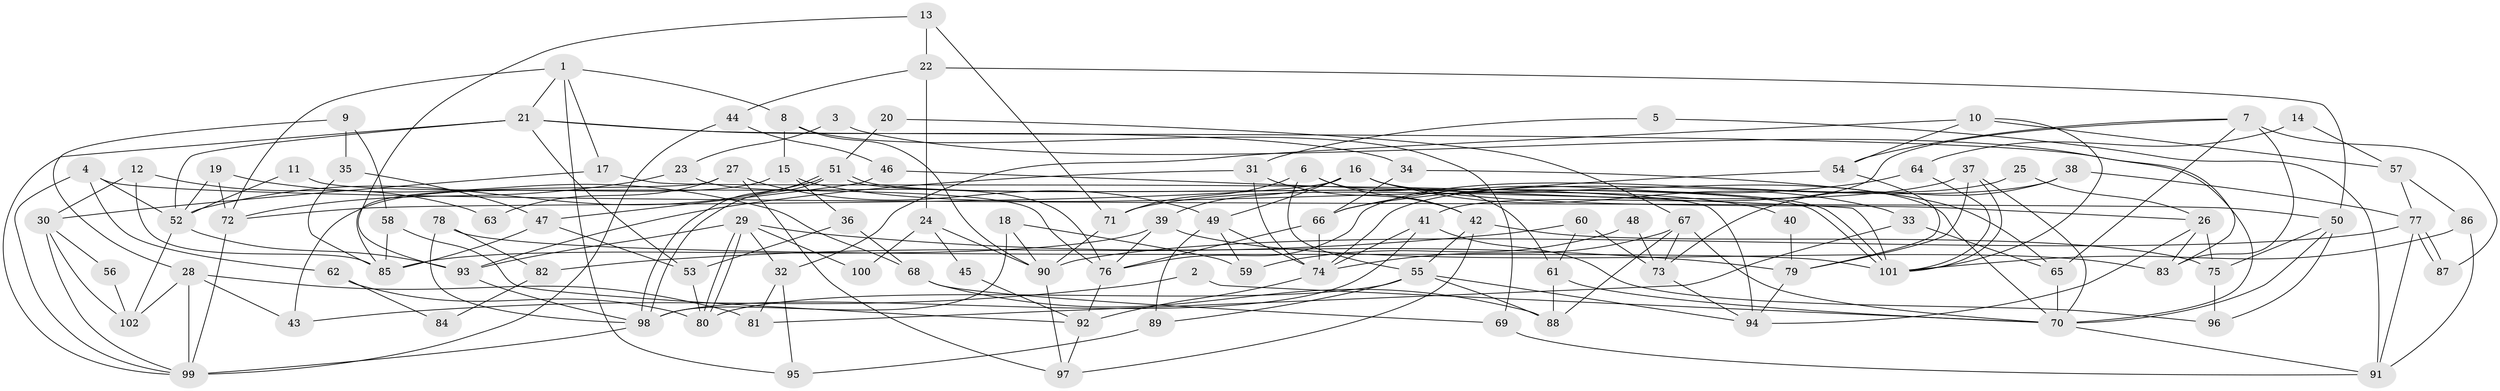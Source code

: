 // coarse degree distribution, {9: 0.0975609756097561, 11: 0.024390243902439025, 7: 0.14634146341463414, 4: 0.1951219512195122, 6: 0.07317073170731707, 2: 0.0975609756097561, 3: 0.12195121951219512, 10: 0.04878048780487805, 8: 0.07317073170731707, 5: 0.07317073170731707, 14: 0.024390243902439025, 13: 0.024390243902439025}
// Generated by graph-tools (version 1.1) at 2025/50/03/04/25 22:50:55]
// undirected, 102 vertices, 204 edges
graph export_dot {
  node [color=gray90,style=filled];
  1;
  2;
  3;
  4;
  5;
  6;
  7;
  8;
  9;
  10;
  11;
  12;
  13;
  14;
  15;
  16;
  17;
  18;
  19;
  20;
  21;
  22;
  23;
  24;
  25;
  26;
  27;
  28;
  29;
  30;
  31;
  32;
  33;
  34;
  35;
  36;
  37;
  38;
  39;
  40;
  41;
  42;
  43;
  44;
  45;
  46;
  47;
  48;
  49;
  50;
  51;
  52;
  53;
  54;
  55;
  56;
  57;
  58;
  59;
  60;
  61;
  62;
  63;
  64;
  65;
  66;
  67;
  68;
  69;
  70;
  71;
  72;
  73;
  74;
  75;
  76;
  77;
  78;
  79;
  80;
  81;
  82;
  83;
  84;
  85;
  86;
  87;
  88;
  89;
  90;
  91;
  92;
  93;
  94;
  95;
  96;
  97;
  98;
  99;
  100;
  101;
  102;
  1 -- 95;
  1 -- 21;
  1 -- 8;
  1 -- 17;
  1 -- 72;
  2 -- 70;
  2 -- 43;
  3 -- 23;
  3 -- 83;
  4 -- 52;
  4 -- 99;
  4 -- 50;
  4 -- 62;
  5 -- 31;
  5 -- 91;
  6 -- 71;
  6 -- 42;
  6 -- 55;
  6 -- 61;
  7 -- 41;
  7 -- 83;
  7 -- 54;
  7 -- 65;
  7 -- 87;
  8 -- 69;
  8 -- 15;
  8 -- 90;
  9 -- 35;
  9 -- 28;
  9 -- 58;
  10 -- 101;
  10 -- 54;
  10 -- 32;
  10 -- 57;
  11 -- 52;
  11 -- 76;
  12 -- 85;
  12 -- 30;
  12 -- 63;
  13 -- 93;
  13 -- 22;
  13 -- 71;
  14 -- 57;
  14 -- 64;
  15 -- 36;
  15 -- 40;
  15 -- 43;
  16 -- 72;
  16 -- 70;
  16 -- 26;
  16 -- 33;
  16 -- 39;
  16 -- 49;
  17 -- 94;
  17 -- 30;
  18 -- 90;
  18 -- 98;
  18 -- 59;
  19 -- 52;
  19 -- 72;
  19 -- 68;
  20 -- 51;
  20 -- 67;
  21 -- 52;
  21 -- 70;
  21 -- 34;
  21 -- 53;
  21 -- 99;
  22 -- 44;
  22 -- 50;
  22 -- 24;
  23 -- 72;
  23 -- 76;
  24 -- 90;
  24 -- 45;
  24 -- 100;
  25 -- 26;
  25 -- 76;
  26 -- 94;
  26 -- 75;
  26 -- 83;
  27 -- 97;
  27 -- 49;
  27 -- 63;
  27 -- 85;
  28 -- 99;
  28 -- 81;
  28 -- 43;
  28 -- 102;
  29 -- 80;
  29 -- 80;
  29 -- 93;
  29 -- 32;
  29 -- 79;
  29 -- 100;
  30 -- 99;
  30 -- 56;
  30 -- 102;
  31 -- 42;
  31 -- 74;
  31 -- 93;
  32 -- 81;
  32 -- 95;
  33 -- 65;
  33 -- 81;
  34 -- 65;
  34 -- 66;
  35 -- 47;
  35 -- 85;
  36 -- 68;
  36 -- 53;
  37 -- 101;
  37 -- 79;
  37 -- 70;
  37 -- 71;
  38 -- 74;
  38 -- 77;
  38 -- 73;
  39 -- 85;
  39 -- 76;
  39 -- 83;
  40 -- 79;
  41 -- 96;
  41 -- 98;
  41 -- 74;
  42 -- 75;
  42 -- 55;
  42 -- 97;
  44 -- 46;
  44 -- 99;
  45 -- 92;
  46 -- 101;
  46 -- 47;
  47 -- 53;
  47 -- 85;
  48 -- 73;
  48 -- 59;
  49 -- 74;
  49 -- 59;
  49 -- 89;
  50 -- 70;
  50 -- 75;
  50 -- 96;
  51 -- 98;
  51 -- 98;
  51 -- 101;
  51 -- 101;
  51 -- 52;
  52 -- 102;
  52 -- 93;
  53 -- 80;
  54 -- 66;
  54 -- 79;
  55 -- 88;
  55 -- 80;
  55 -- 89;
  55 -- 94;
  56 -- 102;
  57 -- 77;
  57 -- 86;
  58 -- 92;
  58 -- 85;
  60 -- 61;
  60 -- 73;
  60 -- 82;
  61 -- 70;
  61 -- 88;
  62 -- 80;
  62 -- 84;
  64 -- 66;
  64 -- 101;
  65 -- 70;
  66 -- 76;
  66 -- 74;
  67 -- 73;
  67 -- 74;
  67 -- 70;
  67 -- 88;
  68 -- 88;
  68 -- 69;
  69 -- 91;
  70 -- 91;
  71 -- 90;
  72 -- 99;
  73 -- 94;
  74 -- 92;
  75 -- 96;
  76 -- 92;
  77 -- 90;
  77 -- 87;
  77 -- 87;
  77 -- 91;
  78 -- 98;
  78 -- 101;
  78 -- 82;
  79 -- 94;
  82 -- 84;
  86 -- 91;
  86 -- 101;
  89 -- 95;
  90 -- 97;
  92 -- 97;
  93 -- 98;
  98 -- 99;
}
